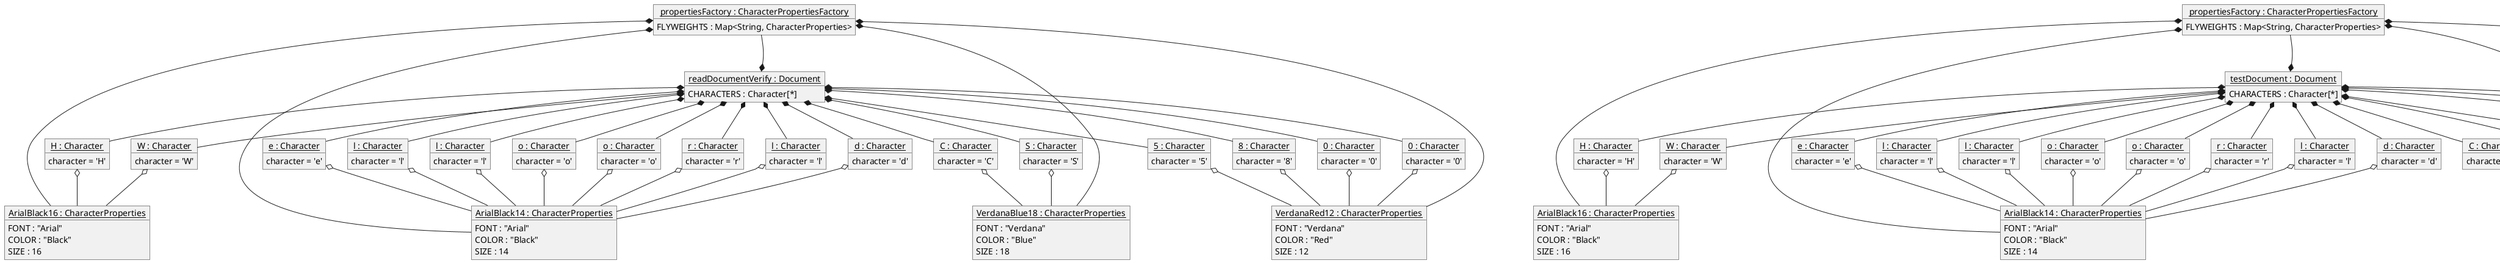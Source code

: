 @startuml
'https://plantuml.com/object-diagram

object "<u>testDocument : Document</u>" as td{
    CHARACTERS : Character[*]
}
object "<u>propertiesFactory : CharacterPropertiesFactory</u>" as pf{
    FLYWEIGHTS : Map<String, CharacterProperties>
}
object "<u>H : Character</u>" as c1{
    character = 'H'
}
object "<u>e : Character</u>" as c2{
    character = 'e'
}
object "<u>l : Character</u>" as c3{
    character = 'l'
}
object "<u>l : Character</u>" as c4{
    character = 'l'
}
object "<u>o : Character</u>" as c5{
    character = 'o'
}
object "<u>W : Character</u>" as c6{
    character = 'W'
}
object "<u>o : Character</u>" as c7{
    character = 'o'
}
object "<u>r : Character</u>" as c8{
    character = 'r'
}
object "<u>l : Character</u>" as c9{
    character = 'l'
}
object "<u>d : Character</u>" as c10{
    character = 'd'
}
object "<u>C : Character</u>" as c11{
    character = 'C'
}
object "<u>S : Character</u>" as c12{
    character = 'S'
}
object "<u>5 : Character</u>" as c13{
    character = '5'
}
object "<u>8 : Character</u>" as c14{
    character = '8'
}
object "<u>0 : Character</u>" as c15{
    character = '0'
}
object "<u>0 : Character</u>" as c16{
    character = '0'
}

object "<u>ArialBlack16 : CharacterProperties</u>" as p1{
    FONT : "Arial"
    COLOR : "Black"
    SIZE : 16
}
object "<u>ArialBlack14 : CharacterProperties</u>" as p2{
    FONT : "Arial"
    COLOR : "Black"
    SIZE : 14
}
object "<u>VerdanaBlue18 : CharacterProperties</u>" as p3{
    FONT : "Verdana"
    COLOR : "Blue"
    SIZE : 18
}
object "<u>VerdanaRed12 : CharacterProperties</u>" as p4{
    FONT : "Verdana"
    COLOR : "Red"
    SIZE : 12
}
c1 o-- p1
c2 o-- p2
c3 o-- p2
c4 o-- p2
c5 o-- p2
c6 o-- p1
c7 o-- p2
c8 o-- p2
c9 o-- p2
c10 o-- p2

c11 o-- p3
c12 o-- p3
c13 o-- p4
c14 o-- p4
c15 o-- p4
c16 o-- p4

td *-- c1
td *-- c2
td *-- c3
td *-- c4
td *-- c5
td *-- c6
td *-- c7
td *-- c8
td *-- c9
td *-- c10
td *-- c11
td *-- c12
td *-- c13
td *-- c14
td *-- c15
td *-- c16

td *-- pf
'this line is used to layout the diagram
td -up[hidden]- pf

pf *-- p1
pf *-- p2
pf *-- p3
pf *-- p4

'new document created, and so as a set of characters
object "<u>readDocumentVerify : Document</u>" as rdv{
    CHARACTERS : Character[*]
}
object "<u>propertiesFactory : CharacterPropertiesFactory</u>" as pf_rdv{
     FLYWEIGHTS : Map<String, CharacterProperties>
}
object "<u>H : Character</u>" as c1_rdv{
    character = 'H'
}
object "<u>e : Character</u>" as c2_rdv{
    character = 'e'
}
object "<u>l : Character</u>" as c3_rdv{
    character = 'l'
}
object "<u>l : Character</u>" as c4_rdv{
    character = 'l'
}
object "<u>o : Character</u>" as c5_rdv{
    character = 'o'
}
object "<u>W : Character</u>" as c6_rdv{
    character = 'W'
}
object "<u>o : Character</u>" as c7_rdv{
    character = 'o'
}
object "<u>r : Character</u>" as c8_rdv{
    character = 'r'
}
object "<u>l : Character</u>" as c9_rdv{
    character = 'l'
}
object "<u>d : Character</u>" as c10_rdv{
    character = 'd'
}
object "<u>C : Character</u>" as c11_rdv{
    character = 'C'
}
object "<u>S : Character</u>" as c12_rdv{
    character = 'S'
}
object "<u>5 : Character</u>" as c13_rdv{
    character = '5'
}
object "<u>8 : Character</u>" as c14_rdv{
    character = '8'
}
object "<u>0 : Character</u>" as c15_rdv{
    character = '0'
}
object "<u>0 : Character</u>" as c16_rdv{
    character = '0'
}
object "<u>ArialBlack16 : CharacterProperties</u>" as p1_rdv{
    FONT : "Arial"
    COLOR : "Black"
    SIZE : 16
}
object "<u>ArialBlack14 : CharacterProperties</u>" as p2_rdv{
    FONT : "Arial"
    COLOR : "Black"
    SIZE : 14
}
object "<u>VerdanaBlue18 : CharacterProperties</u>" as p3_rdv{
    FONT : "Verdana"
    COLOR : "Blue"
    SIZE : 18
}
object "<u>VerdanaRed12 : CharacterProperties</u>" as p4_rdv{
    FONT : "Verdana"
    COLOR : "Red"
    SIZE : 12
}

c1_rdv o-- p1_rdv
c2_rdv o-- p2_rdv
c3_rdv o-- p2_rdv
c4_rdv o-- p2_rdv
c5_rdv o-- p2_rdv
c6_rdv o-- p1_rdv
c7_rdv o-- p2_rdv
c8_rdv o-- p2_rdv
c9_rdv o-- p2_rdv
c10_rdv o-- p2_rdv

c11_rdv o-- p3_rdv
c12_rdv o-- p3_rdv
c13_rdv o-- p4_rdv
c14_rdv o-- p4_rdv
c15_rdv o-- p4_rdv
c16_rdv o-- p4_rdv

rdv *-- c1_rdv
rdv *-- c2_rdv
rdv *-- c3_rdv
rdv *-- c4_rdv
rdv *-- c5_rdv
rdv *-- c6_rdv
rdv *-- c7_rdv
rdv *-- c8_rdv
rdv *-- c9_rdv
rdv *-- c10_rdv
rdv *-- c11_rdv
rdv *-- c12_rdv
rdv *-- c13_rdv
rdv *-- c14_rdv
rdv *-- c15_rdv
rdv *-- c16_rdv

rdv *-- pf_rdv

'this line is used to layout the diagram
rdv -up[hidden]- pf_rdv

pf_rdv *-- p1_rdv
pf_rdv *-- p2_rdv
pf_rdv *-- p3_rdv
pf_rdv *-- p4_rdv
@enduml
